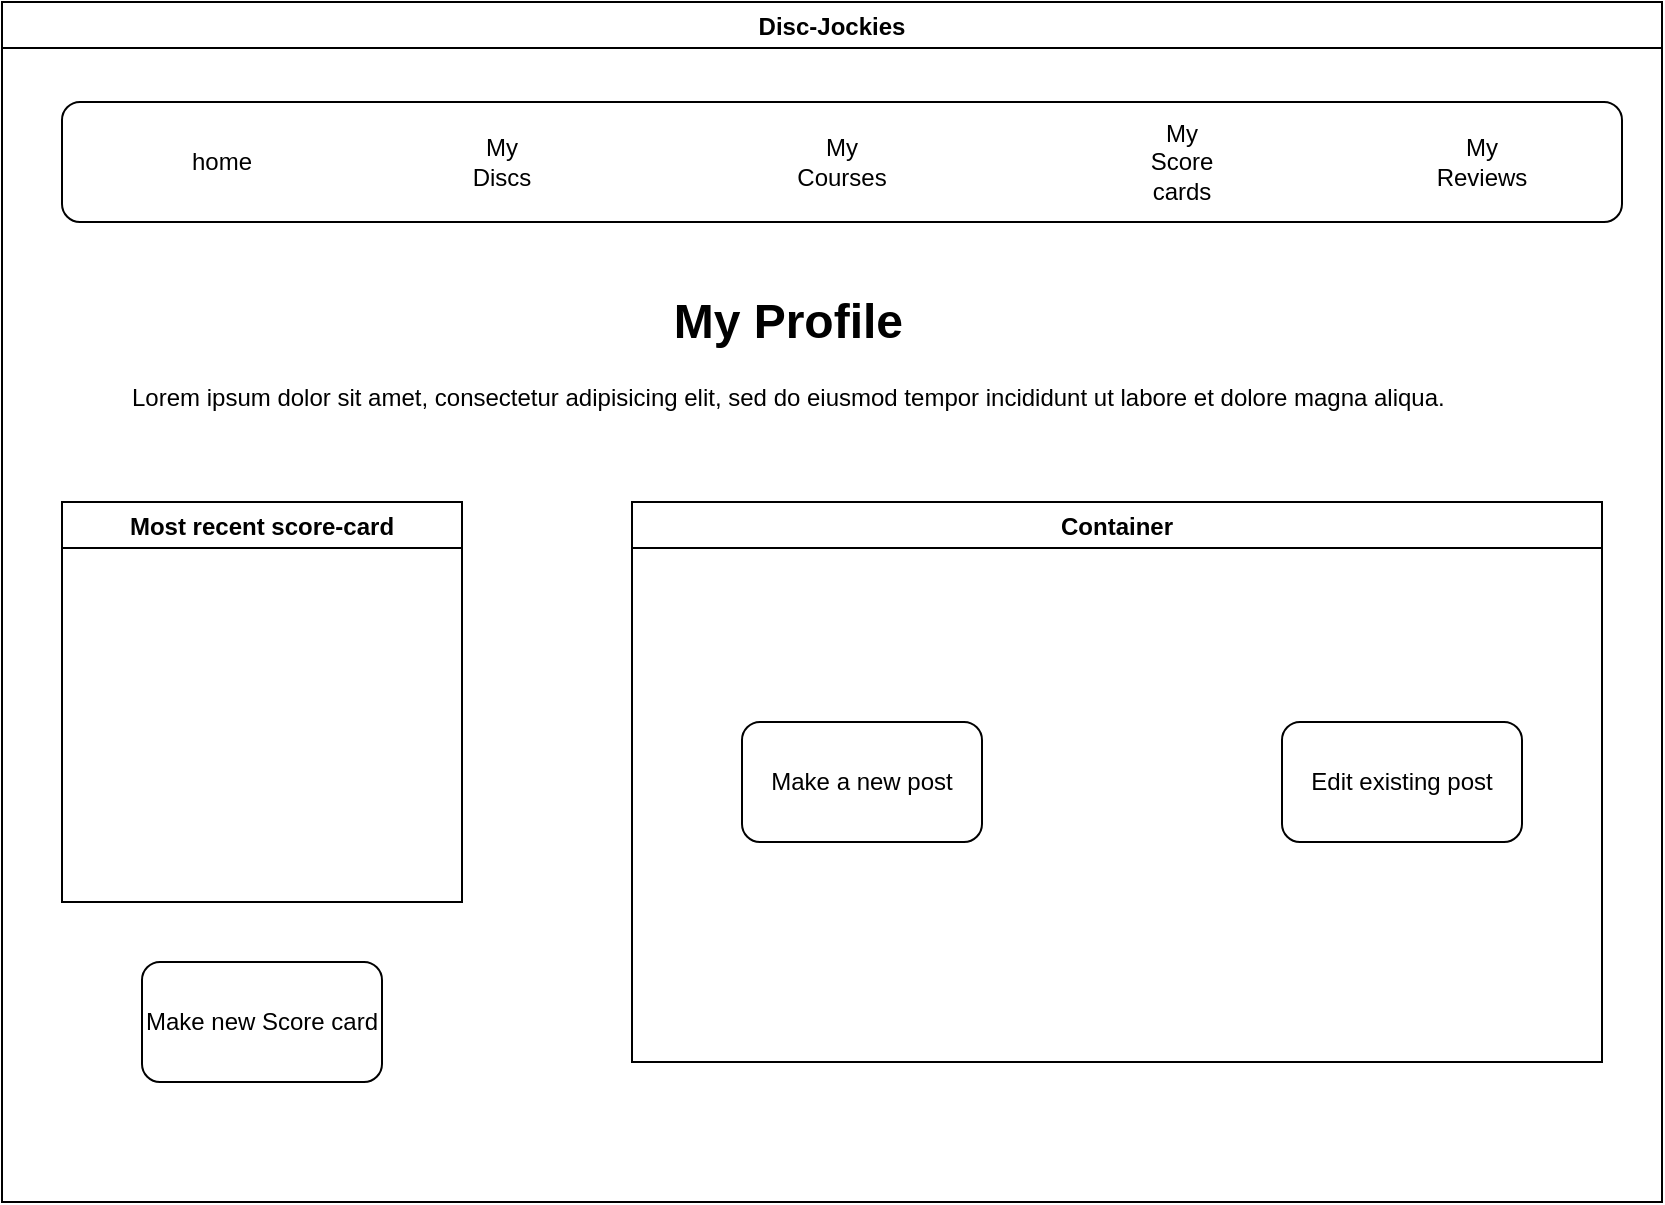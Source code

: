 <mxfile>
    <diagram id="sQVRijAenlUFQbAfo7Zr" name="Page-1">
        <mxGraphModel dx="823" dy="706" grid="1" gridSize="10" guides="1" tooltips="1" connect="1" arrows="1" fold="1" page="1" pageScale="1" pageWidth="850" pageHeight="1100" math="0" shadow="0">
            <root>
                <mxCell id="0"/>
                <mxCell id="1" parent="0"/>
                <mxCell id="2" value="Disc-Jockies" style="swimlane;" vertex="1" parent="1">
                    <mxGeometry x="10" y="40" width="830" height="600" as="geometry"/>
                </mxCell>
                <mxCell id="3" value="" style="rounded=1;whiteSpace=wrap;html=1;" vertex="1" parent="2">
                    <mxGeometry x="30" y="50" width="780" height="60" as="geometry"/>
                </mxCell>
                <mxCell id="4" value="home" style="text;html=1;strokeColor=none;fillColor=none;align=center;verticalAlign=middle;whiteSpace=wrap;rounded=0;" vertex="1" parent="2">
                    <mxGeometry x="90" y="70" width="40" height="20" as="geometry"/>
                </mxCell>
                <mxCell id="7" value="My Discs" style="text;html=1;strokeColor=none;fillColor=none;align=center;verticalAlign=middle;whiteSpace=wrap;rounded=0;" vertex="1" parent="2">
                    <mxGeometry x="230" y="70" width="40" height="20" as="geometry"/>
                </mxCell>
                <mxCell id="5" value="My Reviews" style="text;html=1;strokeColor=none;fillColor=none;align=center;verticalAlign=middle;whiteSpace=wrap;rounded=0;" vertex="1" parent="2">
                    <mxGeometry x="720" y="70" width="40" height="20" as="geometry"/>
                </mxCell>
                <mxCell id="9" value="&lt;h1 style=&quot;text-align: center&quot;&gt;My Profile&lt;/h1&gt;&lt;p&gt;Lorem ipsum dolor sit amet, consectetur adipisicing elit, sed do eiusmod tempor incididunt ut labore et dolore magna aliqua.&lt;/p&gt;" style="text;html=1;strokeColor=none;fillColor=none;spacing=5;spacingTop=-20;whiteSpace=wrap;overflow=hidden;rounded=0;" vertex="1" parent="2">
                    <mxGeometry x="60" y="140" width="720" height="100" as="geometry"/>
                </mxCell>
                <mxCell id="6" value="My Courses" style="text;html=1;strokeColor=none;fillColor=none;align=center;verticalAlign=middle;whiteSpace=wrap;rounded=0;" vertex="1" parent="2">
                    <mxGeometry x="400" y="70" width="40" height="20" as="geometry"/>
                </mxCell>
                <mxCell id="11" value="Make new Score card" style="rounded=1;whiteSpace=wrap;html=1;" vertex="1" parent="2">
                    <mxGeometry x="70" y="480" width="120" height="60" as="geometry"/>
                </mxCell>
                <mxCell id="12" value="My Score cards" style="text;html=1;strokeColor=none;fillColor=none;align=center;verticalAlign=middle;whiteSpace=wrap;rounded=0;" vertex="1" parent="2">
                    <mxGeometry x="570" y="70" width="40" height="20" as="geometry"/>
                </mxCell>
                <mxCell id="14" value="Make a new post" style="rounded=1;whiteSpace=wrap;html=1;" vertex="1" parent="2">
                    <mxGeometry x="370" y="360" width="120" height="60" as="geometry"/>
                </mxCell>
                <mxCell id="15" value="Edit existing post" style="rounded=1;whiteSpace=wrap;html=1;" vertex="1" parent="2">
                    <mxGeometry x="640" y="360" width="120" height="60" as="geometry"/>
                </mxCell>
                <mxCell id="10" value="Most recent score-card" style="swimlane;" vertex="1" parent="1">
                    <mxGeometry x="40" y="290" width="200" height="200" as="geometry"/>
                </mxCell>
                <mxCell id="13" value="Container" style="swimlane;" vertex="1" parent="1">
                    <mxGeometry x="325" y="290" width="485" height="280" as="geometry"/>
                </mxCell>
            </root>
        </mxGraphModel>
    </diagram>
</mxfile>